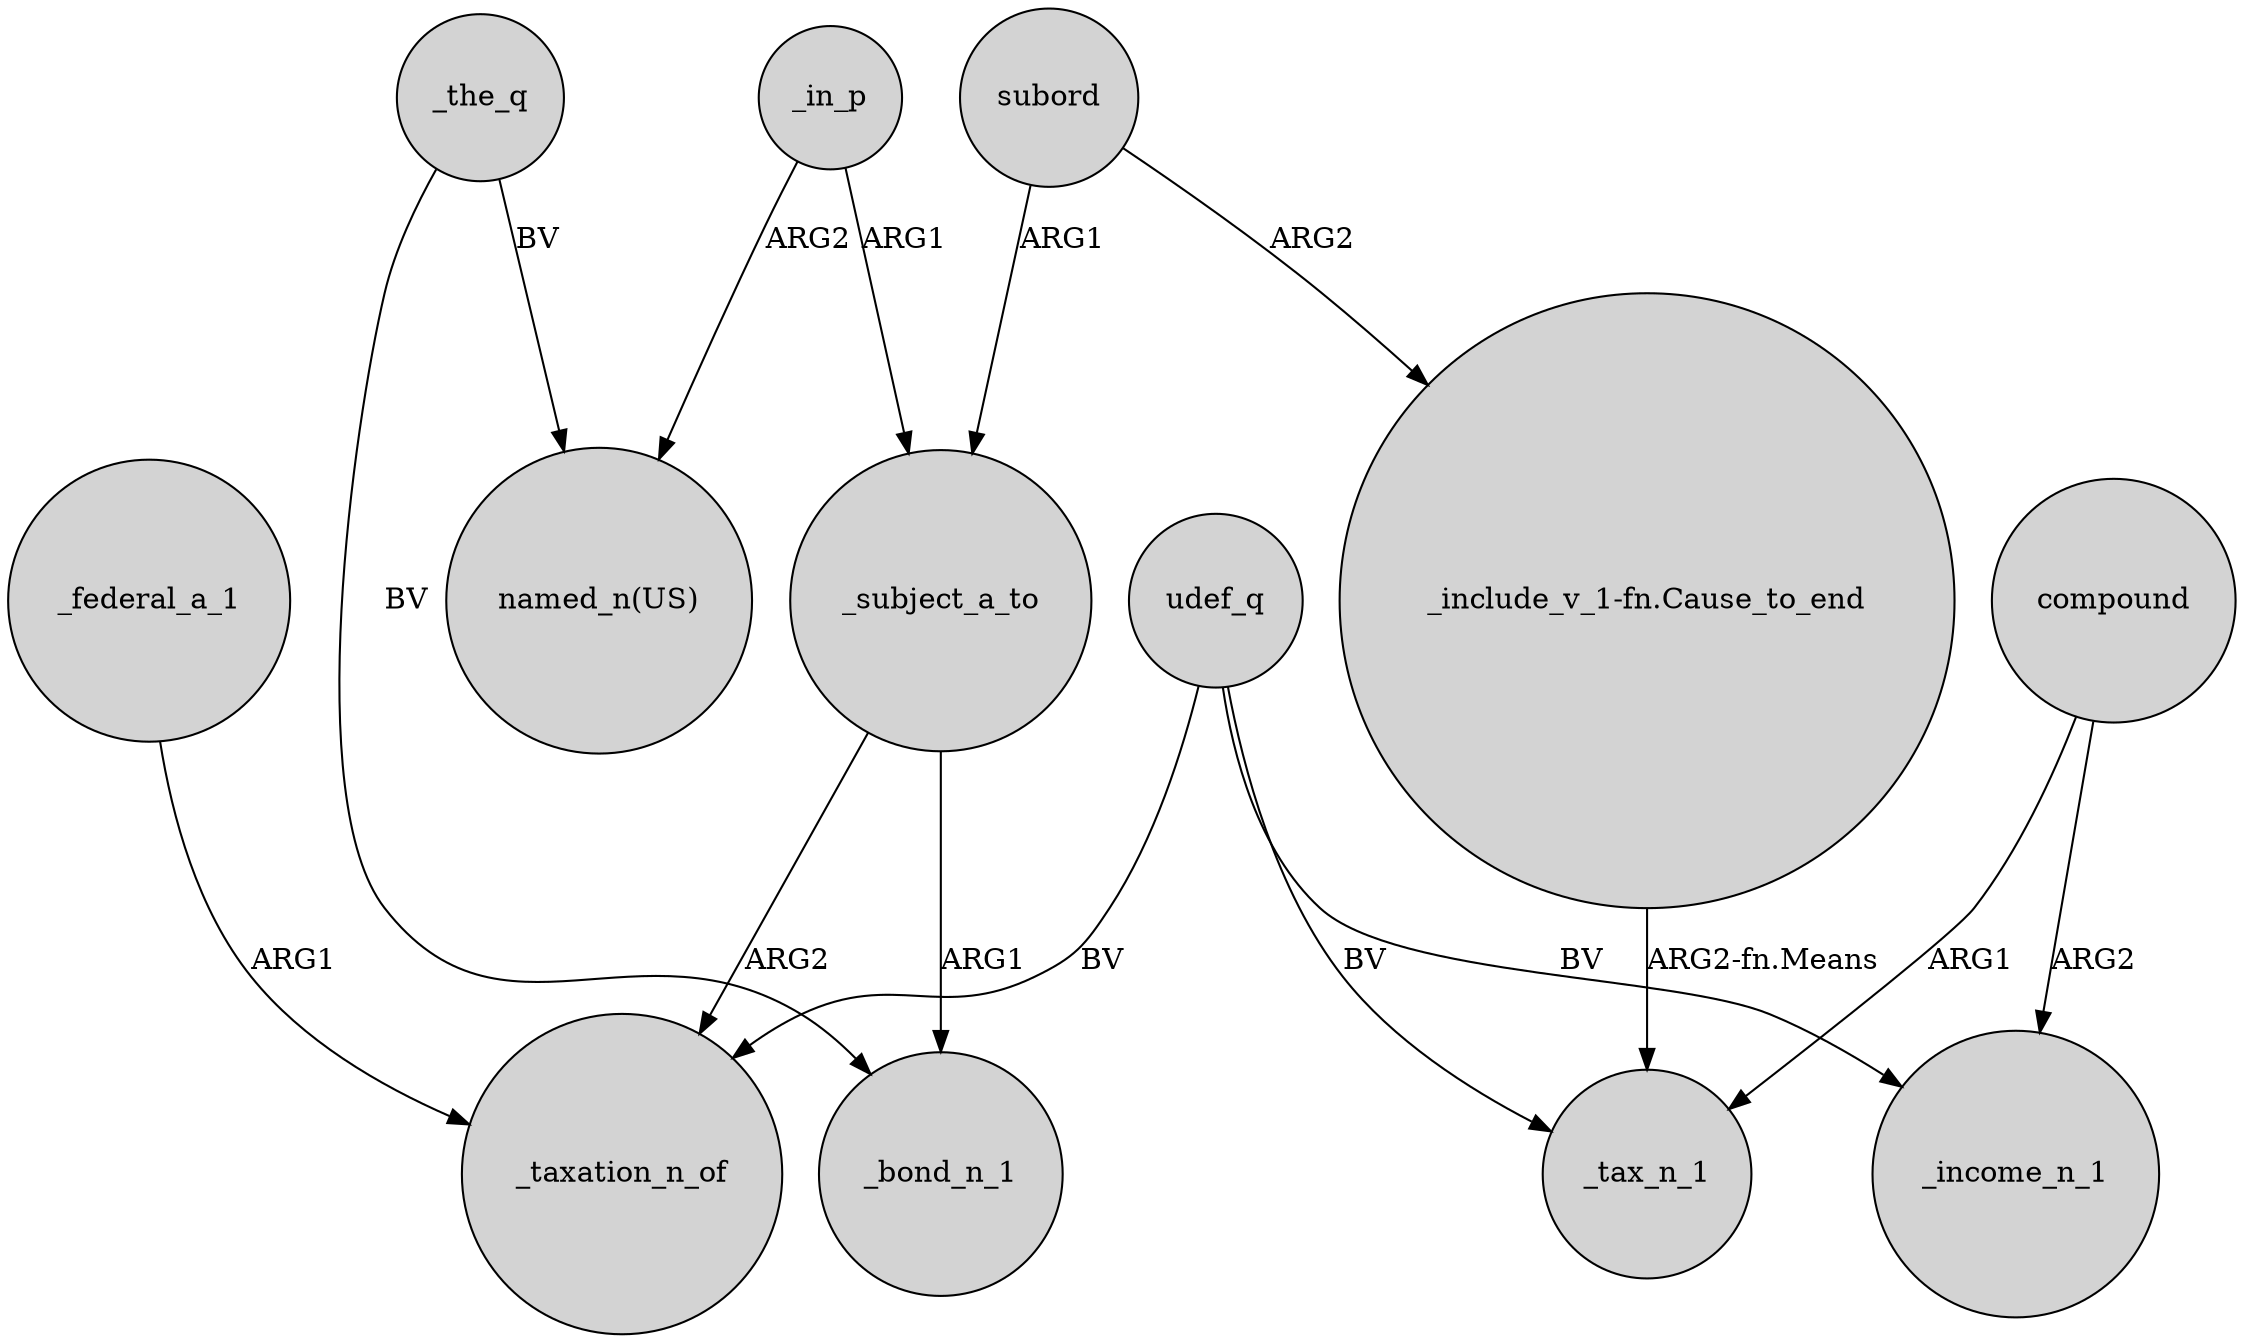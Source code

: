 digraph {
	node [shape=circle style=filled]
	subord -> _subject_a_to [label=ARG1]
	_federal_a_1 -> _taxation_n_of [label=ARG1]
	"_include_v_1-fn.Cause_to_end" -> _tax_n_1 [label="ARG2-fn.Means"]
	subord -> "_include_v_1-fn.Cause_to_end" [label=ARG2]
	udef_q -> _taxation_n_of [label=BV]
	compound -> _tax_n_1 [label=ARG1]
	_subject_a_to -> _taxation_n_of [label=ARG2]
	_in_p -> _subject_a_to [label=ARG1]
	_in_p -> "named_n(US)" [label=ARG2]
	_the_q -> "named_n(US)" [label=BV]
	_the_q -> _bond_n_1 [label=BV]
	compound -> _income_n_1 [label=ARG2]
	_subject_a_to -> _bond_n_1 [label=ARG1]
	udef_q -> _income_n_1 [label=BV]
	udef_q -> _tax_n_1 [label=BV]
}
